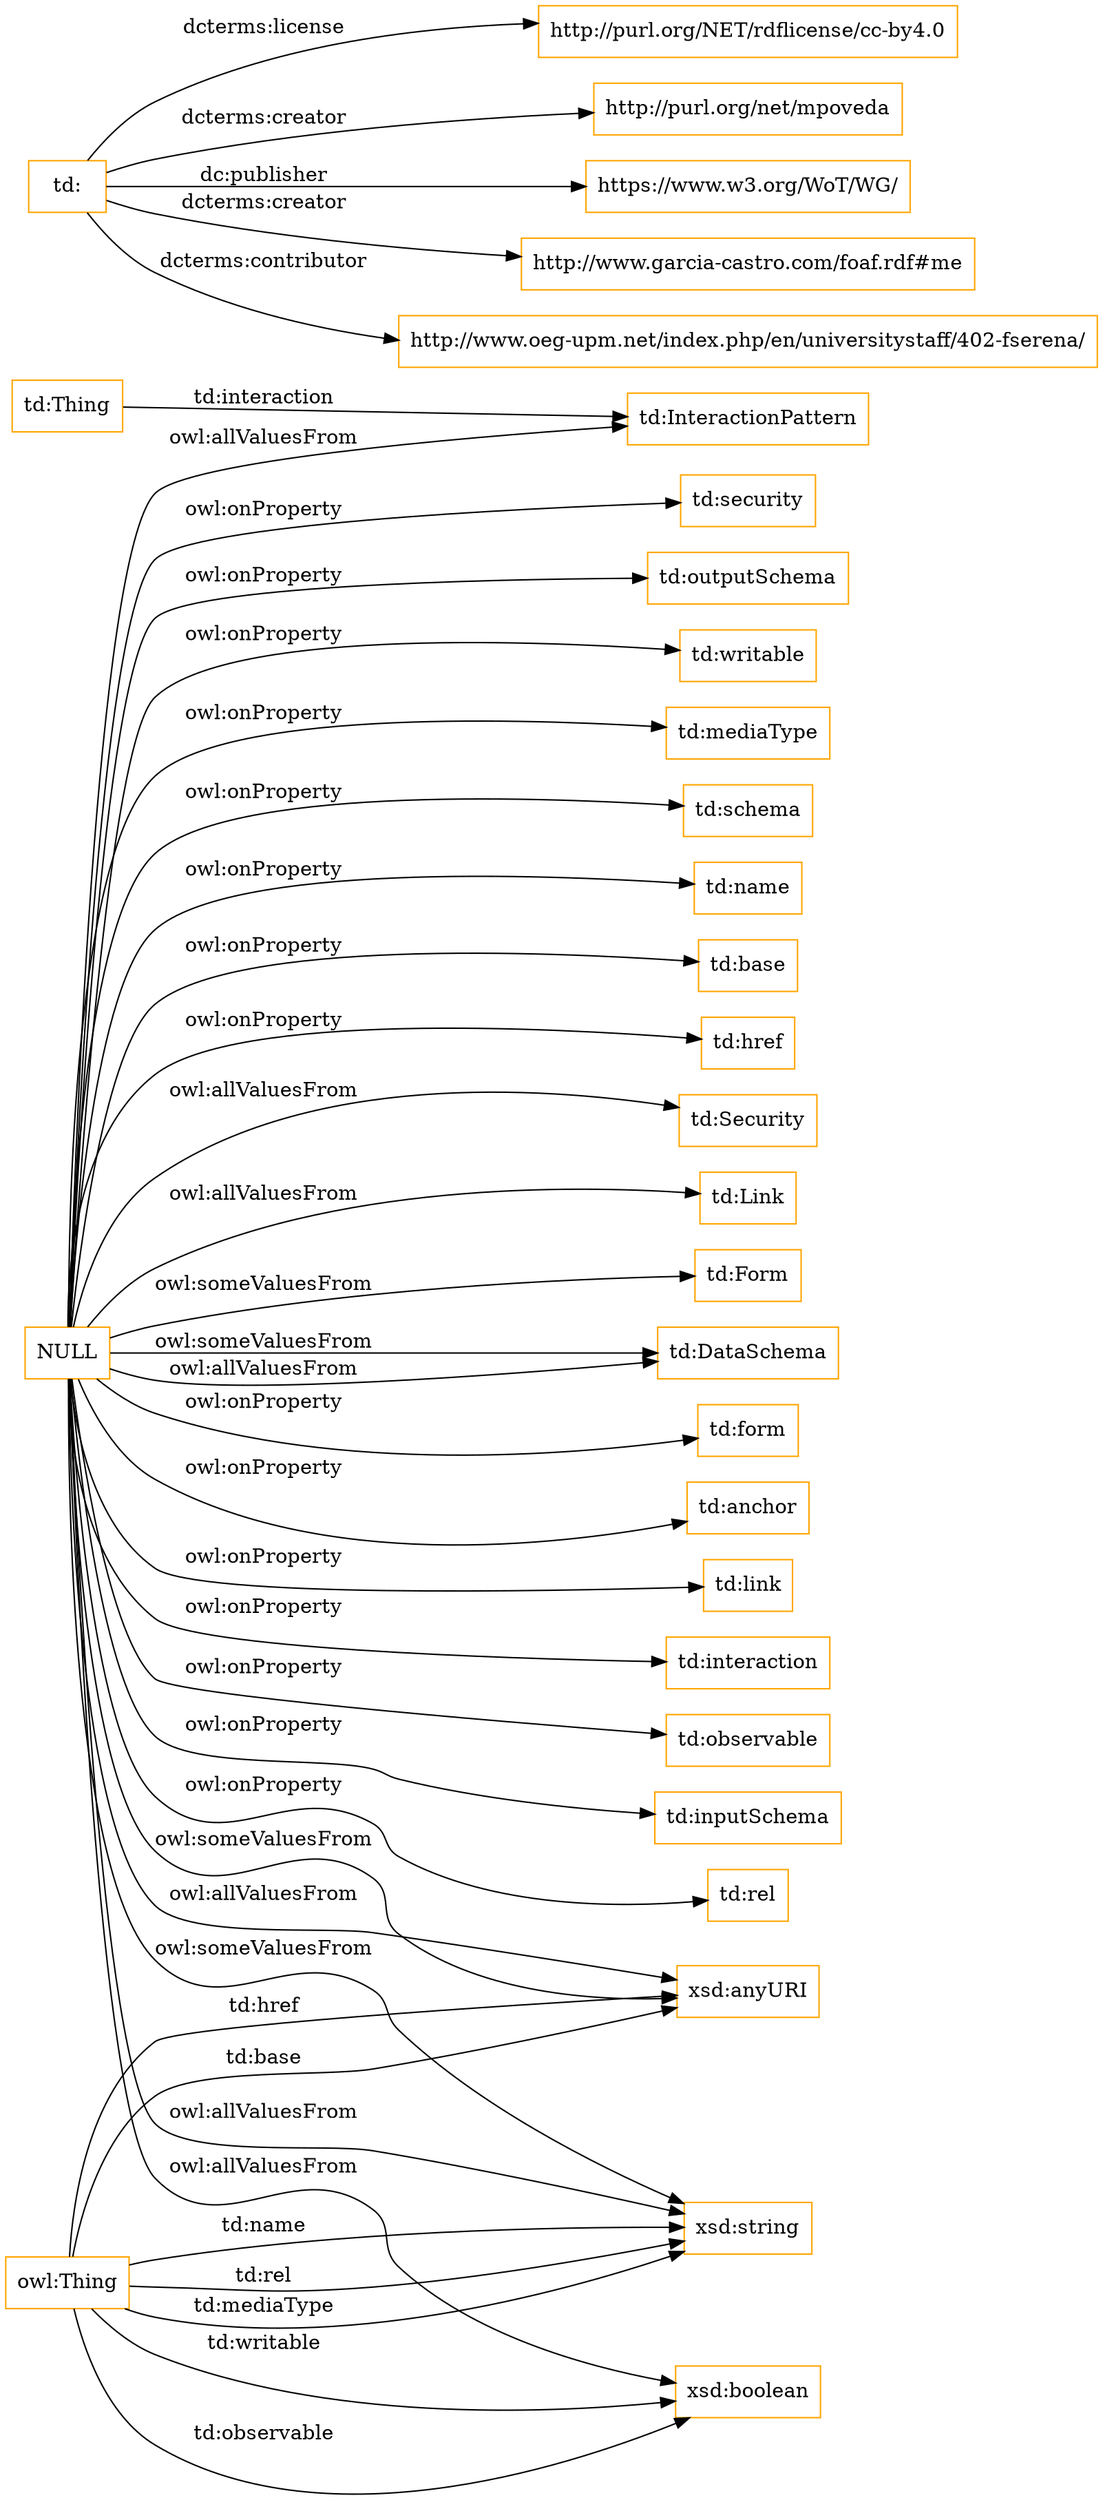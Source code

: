 digraph ar2dtool_diagram { 
rankdir=LR;
size="1501"
node [shape = rectangle, color="orange"]; "td:Thing" "td:Security" "td:Link" "td:InteractionPattern" "td:Form" "td:DataSchema" ; /*classes style*/
	"td:" -> "http://purl.org/NET/rdflicense/cc-by4.0" [ label = "dcterms:license" ];
	"td:" -> "http://purl.org/net/mpoveda" [ label = "dcterms:creator" ];
	"td:" -> "https://www.w3.org/WoT/WG/" [ label = "dc:publisher" ];
	"td:" -> "http://www.garcia-castro.com/foaf.rdf#me" [ label = "dcterms:creator" ];
	"td:" -> "http://www.oeg-upm.net/index.php/en/universitystaff/402-fserena/" [ label = "dcterms:contributor" ];
	"NULL" -> "xsd:string" [ label = "owl:someValuesFrom" ];
	"NULL" -> "td:Form" [ label = "owl:someValuesFrom" ];
	"NULL" -> "xsd:boolean" [ label = "owl:allValuesFrom" ];
	"NULL" -> "td:form" [ label = "owl:onProperty" ];
	"NULL" -> "td:Security" [ label = "owl:allValuesFrom" ];
	"NULL" -> "xsd:anyURI" [ label = "owl:someValuesFrom" ];
	"NULL" -> "td:anchor" [ label = "owl:onProperty" ];
	"NULL" -> "xsd:anyURI" [ label = "owl:allValuesFrom" ];
	"NULL" -> "td:link" [ label = "owl:onProperty" ];
	"NULL" -> "td:interaction" [ label = "owl:onProperty" ];
	"NULL" -> "td:InteractionPattern" [ label = "owl:allValuesFrom" ];
	"NULL" -> "td:observable" [ label = "owl:onProperty" ];
	"NULL" -> "td:inputSchema" [ label = "owl:onProperty" ];
	"NULL" -> "td:DataSchema" [ label = "owl:someValuesFrom" ];
	"NULL" -> "td:rel" [ label = "owl:onProperty" ];
	"NULL" -> "td:security" [ label = "owl:onProperty" ];
	"NULL" -> "td:Link" [ label = "owl:allValuesFrom" ];
	"NULL" -> "td:outputSchema" [ label = "owl:onProperty" ];
	"NULL" -> "td:writable" [ label = "owl:onProperty" ];
	"NULL" -> "td:mediaType" [ label = "owl:onProperty" ];
	"NULL" -> "td:schema" [ label = "owl:onProperty" ];
	"NULL" -> "td:name" [ label = "owl:onProperty" ];
	"NULL" -> "td:base" [ label = "owl:onProperty" ];
	"NULL" -> "xsd:string" [ label = "owl:allValuesFrom" ];
	"NULL" -> "td:href" [ label = "owl:onProperty" ];
	"NULL" -> "td:DataSchema" [ label = "owl:allValuesFrom" ];
	"owl:Thing" -> "xsd:anyURI" [ label = "td:href" ];
	"owl:Thing" -> "xsd:string" [ label = "td:name" ];
	"owl:Thing" -> "xsd:string" [ label = "td:rel" ];
	"td:Thing" -> "td:InteractionPattern" [ label = "td:interaction" ];
	"owl:Thing" -> "xsd:string" [ label = "td:mediaType" ];
	"owl:Thing" -> "xsd:anyURI" [ label = "td:base" ];
	"owl:Thing" -> "xsd:boolean" [ label = "td:observable" ];
	"owl:Thing" -> "xsd:boolean" [ label = "td:writable" ];

}
